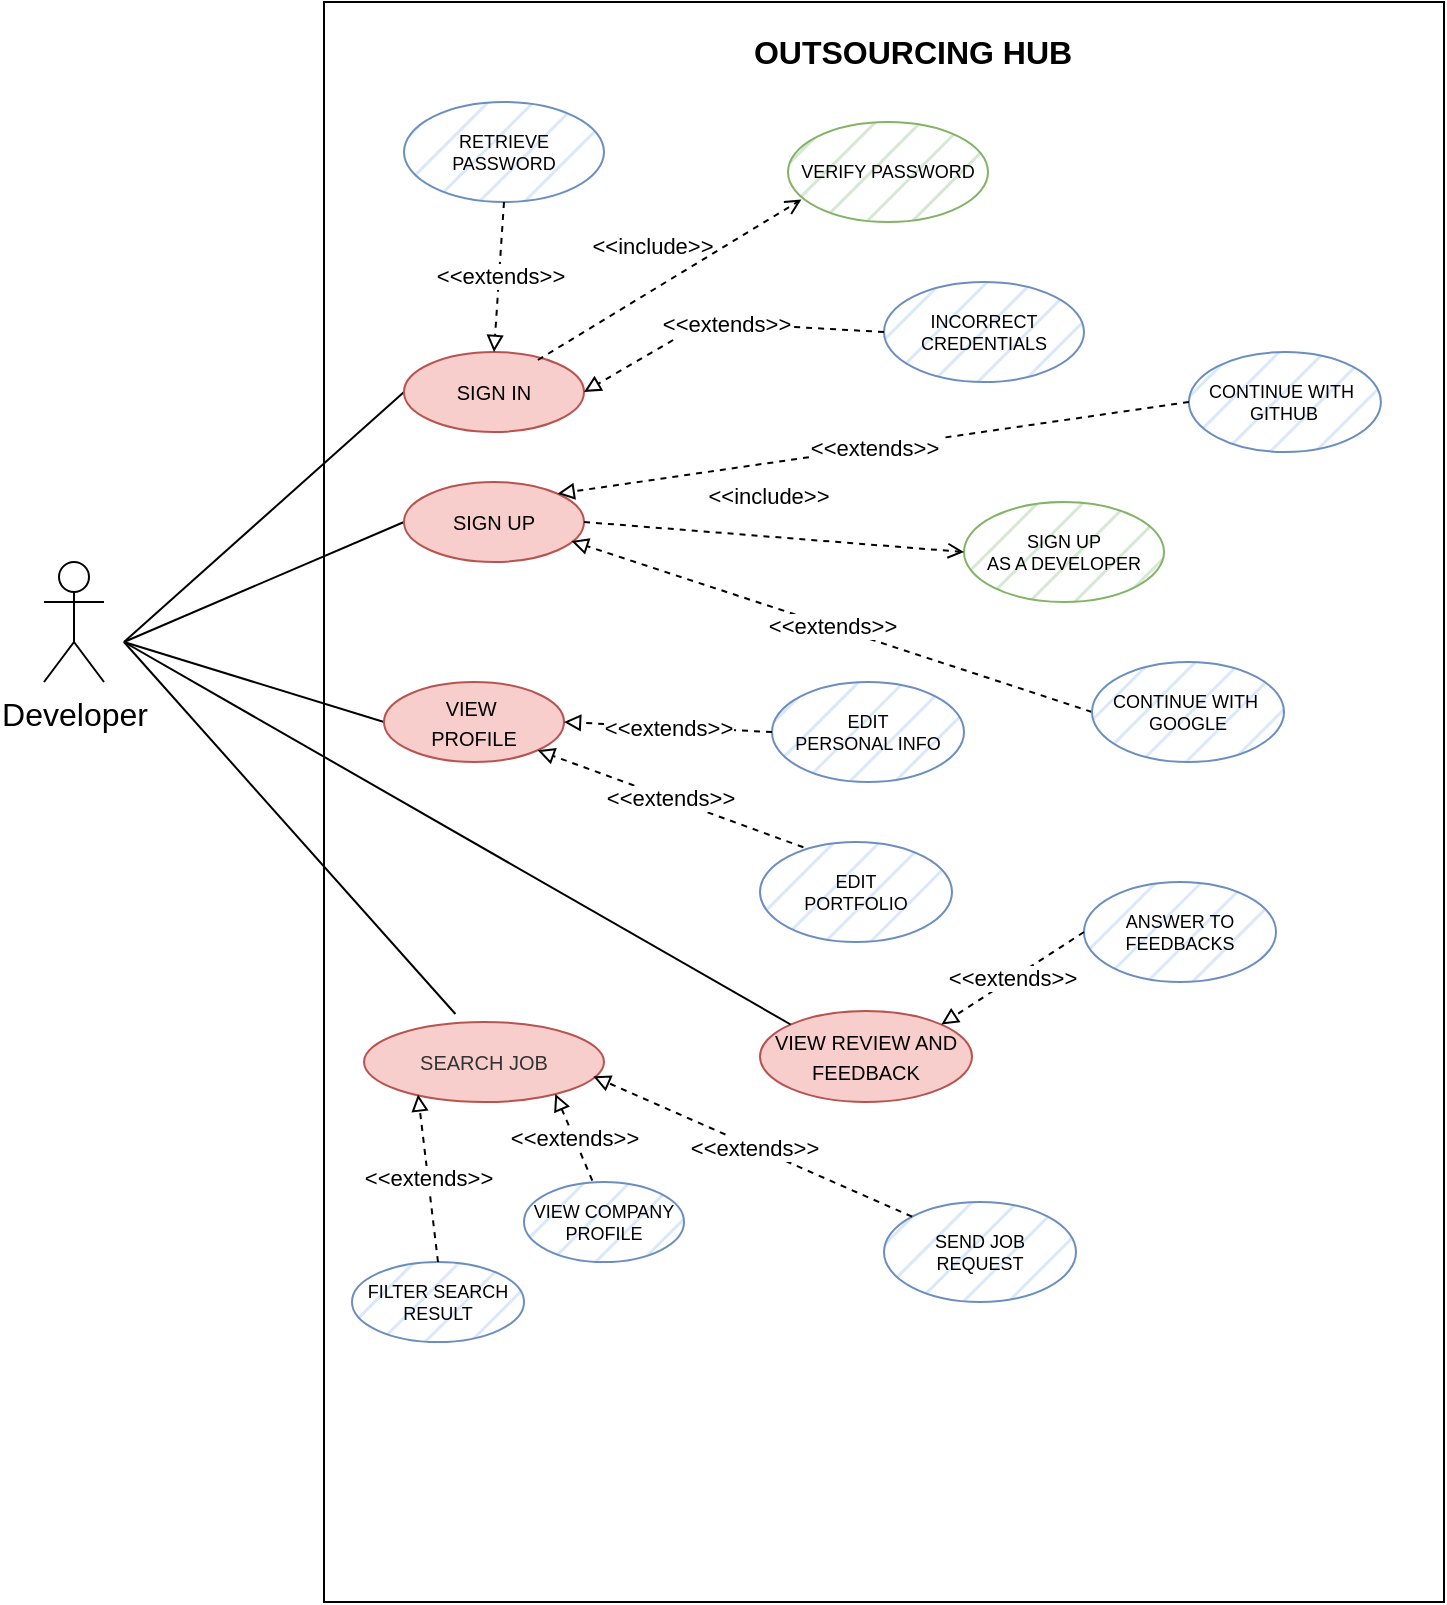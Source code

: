 <mxfile version="20.8.14" type="github"><diagram name="Pagina-1" id="2gnQn5dsZddcRE8RK6tl"><mxGraphModel dx="1781" dy="675" grid="1" gridSize="10" guides="1" tooltips="1" connect="1" arrows="1" fold="1" page="1" pageScale="1" pageWidth="827" pageHeight="1169" math="0" shadow="0"><root><mxCell id="0"/><mxCell id="1" parent="0"/><mxCell id="HYb9EO3i7QYgC3tbqvvC-1" value="" style="rounded=0;whiteSpace=wrap;html=1;" parent="1" vertex="1"><mxGeometry x="120" y="40" width="560" height="800" as="geometry"/></mxCell><mxCell id="HYb9EO3i7QYgC3tbqvvC-2" value="&lt;b&gt;&lt;font style=&quot;font-size: 16px;&quot;&gt;OUTSOURCING HUB&lt;/font&gt;&lt;/b&gt;" style="text;html=1;align=center;verticalAlign=middle;resizable=0;points=[];autosize=1;strokeColor=none;fillColor=none;" parent="1" vertex="1"><mxGeometry x="324" y="50" width="180" height="30" as="geometry"/></mxCell><mxCell id="tnNtf27b05TNXS0torjV-16" style="edgeStyle=none;rounded=0;orthogonalLoop=1;jettySize=auto;html=1;entryX=0;entryY=0.5;entryDx=0;entryDy=0;startArrow=none;startFill=0;strokeColor=default;endArrow=none;endFill=0;strokeWidth=1;" parent="1" target="tnNtf27b05TNXS0torjV-5" edge="1"><mxGeometry relative="1" as="geometry"><mxPoint x="20" y="360" as="sourcePoint"/></mxGeometry></mxCell><mxCell id="tnNtf27b05TNXS0torjV-20" style="edgeStyle=none;rounded=0;orthogonalLoop=1;jettySize=auto;html=1;entryX=0;entryY=0.5;entryDx=0;entryDy=0;strokeColor=default;strokeWidth=1;startArrow=none;startFill=0;endArrow=none;endFill=0;" parent="1" target="tnNtf27b05TNXS0torjV-19" edge="1"><mxGeometry relative="1" as="geometry"><mxPoint x="20" y="360" as="sourcePoint"/></mxGeometry></mxCell><mxCell id="tnNtf27b05TNXS0torjV-27" style="edgeStyle=none;rounded=0;orthogonalLoop=1;jettySize=auto;html=1;entryX=0;entryY=0.5;entryDx=0;entryDy=0;strokeColor=default;strokeWidth=1;fontSize=10;startArrow=none;startFill=0;endArrow=none;endFill=0;" parent="1" target="tnNtf27b05TNXS0torjV-22" edge="1"><mxGeometry relative="1" as="geometry"><mxPoint x="20" y="360" as="sourcePoint"/></mxGeometry></mxCell><mxCell id="HYb9EO3i7QYgC3tbqvvC-3" value="Developer" style="shape=umlActor;verticalLabelPosition=bottom;verticalAlign=top;html=1;outlineConnect=0;fontSize=16;" parent="1" vertex="1"><mxGeometry x="-20" y="320" width="30" height="60" as="geometry"/></mxCell><mxCell id="tnNtf27b05TNXS0torjV-5" value="&lt;font style=&quot;font-size: 10px;&quot;&gt;SIGN IN&lt;/font&gt;" style="ellipse;whiteSpace=wrap;html=1;fillColor=#f8cecc;strokeColor=#b85450;" parent="1" vertex="1"><mxGeometry x="160" y="215" width="90" height="40" as="geometry"/></mxCell><mxCell id="tnNtf27b05TNXS0torjV-7" value="&lt;font style=&quot;font-size: 9px;&quot;&gt;INCORRECT&lt;br style=&quot;font-size: 9px;&quot;&gt;CREDENTIALS&lt;/font&gt;" style="ellipse;whiteSpace=wrap;html=1;fillColor=#dae8fc;strokeColor=#6c8ebf;fontSize=9;strokeWidth=1;fillStyle=hatch;" parent="1" vertex="1"><mxGeometry x="400" y="180" width="100" height="50" as="geometry"/></mxCell><mxCell id="tnNtf27b05TNXS0torjV-14" value="&amp;lt;&amp;lt;extends&amp;gt;&amp;gt;" style="endArrow=block;endFill=0;html=1;rounded=0;dashed=1;exitX=0;exitY=0.5;exitDx=0;exitDy=0;entryX=1;entryY=0.5;entryDx=0;entryDy=0;" parent="1" source="tnNtf27b05TNXS0torjV-7" target="tnNtf27b05TNXS0torjV-5" edge="1"><mxGeometry x="-0.005" width="160" relative="1" as="geometry"><mxPoint x="320" y="270" as="sourcePoint"/><mxPoint x="480" y="270" as="targetPoint"/><Array as="points"><mxPoint x="310" y="200"/></Array><mxPoint as="offset"/></mxGeometry></mxCell><mxCell id="tnNtf27b05TNXS0torjV-19" value="&lt;font style=&quot;font-size: 10px;&quot;&gt;SIGN UP&lt;/font&gt;" style="ellipse;whiteSpace=wrap;html=1;fillColor=#f8cecc;strokeColor=#b85450;" parent="1" vertex="1"><mxGeometry x="160" y="280" width="90" height="40" as="geometry"/></mxCell><mxCell id="tnNtf27b05TNXS0torjV-22" value="&lt;font style=&quot;font-size: 10px;&quot;&gt;VIEW&amp;nbsp;&lt;br&gt;PROFILE&lt;/font&gt;" style="ellipse;whiteSpace=wrap;html=1;fillColor=#f8cecc;strokeColor=#b85450;" parent="1" vertex="1"><mxGeometry x="150" y="380" width="90" height="40" as="geometry"/></mxCell><mxCell id="tnNtf27b05TNXS0torjV-23" value="&lt;font style=&quot;font-size: 9px;&quot;&gt;EDIT&lt;br style=&quot;font-size: 9px;&quot;&gt;PERSONAL INFO&lt;br style=&quot;font-size: 9px;&quot;&gt;&lt;/font&gt;" style="ellipse;whiteSpace=wrap;html=1;fillColor=#dae8fc;strokeColor=#6c8ebf;fontSize=9;strokeWidth=1;fillStyle=hatch;" parent="1" vertex="1"><mxGeometry x="344" y="380" width="96" height="50" as="geometry"/></mxCell><mxCell id="tnNtf27b05TNXS0torjV-28" value="&lt;font style=&quot;font-size: 9px;&quot;&gt;RETRIEVE&lt;br style=&quot;font-size: 9px;&quot;&gt;PASSWORD&lt;/font&gt;" style="ellipse;whiteSpace=wrap;html=1;fillColor=#dae8fc;strokeColor=#6c8ebf;fontSize=9;strokeWidth=1;fillStyle=hatch;" parent="1" vertex="1"><mxGeometry x="160" y="90" width="100" height="50" as="geometry"/></mxCell><mxCell id="tnNtf27b05TNXS0torjV-29" value="&amp;lt;&amp;lt;extends&amp;gt;&amp;gt;" style="endArrow=block;endFill=0;html=1;rounded=0;dashed=1;exitX=0.5;exitY=1;exitDx=0;exitDy=0;entryX=0.5;entryY=0;entryDx=0;entryDy=0;" parent="1" source="tnNtf27b05TNXS0torjV-28" target="tnNtf27b05TNXS0torjV-5" edge="1"><mxGeometry x="-0.009" width="160" relative="1" as="geometry"><mxPoint x="190" y="230" as="sourcePoint"/><mxPoint x="120" y="195" as="targetPoint"/><Array as="points"/><mxPoint as="offset"/></mxGeometry></mxCell><mxCell id="tnNtf27b05TNXS0torjV-30" value="&lt;font style=&quot;font-size: 9px;&quot;&gt;EDIT&lt;br style=&quot;font-size: 9px;&quot;&gt;PORTFOLIO&lt;br style=&quot;font-size: 9px;&quot;&gt;&lt;/font&gt;" style="ellipse;whiteSpace=wrap;html=1;fillColor=#dae8fc;strokeColor=#6c8ebf;fontSize=9;strokeWidth=1;fillStyle=hatch;" parent="1" vertex="1"><mxGeometry x="338" y="460" width="96" height="50" as="geometry"/></mxCell><mxCell id="tnNtf27b05TNXS0torjV-34" value="&amp;lt;&amp;lt;extends&amp;gt;&amp;gt;" style="endArrow=block;endFill=0;html=1;rounded=0;dashed=1;exitX=0;exitY=0.5;exitDx=0;exitDy=0;entryX=1;entryY=0.5;entryDx=0;entryDy=0;" parent="1" source="tnNtf27b05TNXS0torjV-23" target="tnNtf27b05TNXS0torjV-22" edge="1"><mxGeometry x="-0.001" width="160" relative="1" as="geometry"><mxPoint x="350.0" y="185" as="sourcePoint"/><mxPoint x="260" y="245" as="targetPoint"/><Array as="points"/><mxPoint as="offset"/></mxGeometry></mxCell><mxCell id="tnNtf27b05TNXS0torjV-35" value="&amp;lt;&amp;lt;extends&amp;gt;&amp;gt;" style="endArrow=block;endFill=0;html=1;rounded=0;dashed=1;exitX=0.226;exitY=0.053;exitDx=0;exitDy=0;exitPerimeter=0;entryX=1;entryY=1;entryDx=0;entryDy=0;" parent="1" source="tnNtf27b05TNXS0torjV-30" target="tnNtf27b05TNXS0torjV-22" edge="1"><mxGeometry x="-0.001" width="160" relative="1" as="geometry"><mxPoint x="250" y="430.0" as="sourcePoint"/><mxPoint x="362" y="430.0" as="targetPoint"/><Array as="points"/><mxPoint as="offset"/></mxGeometry></mxCell><mxCell id="tnNtf27b05TNXS0torjV-36" value="&amp;lt;&amp;lt;extends&amp;gt;&amp;gt;" style="endArrow=block;endFill=0;html=1;rounded=0;dashed=1;exitX=0;exitY=0.5;exitDx=0;exitDy=0;entryX=0.93;entryY=0.738;entryDx=0;entryDy=0;entryPerimeter=0;" parent="1" source="tnNtf27b05TNXS0torjV-38" target="tnNtf27b05TNXS0torjV-19" edge="1"><mxGeometry x="-0.002" width="160" relative="1" as="geometry"><mxPoint x="250" y="430.0" as="sourcePoint"/><mxPoint x="250" y="300" as="targetPoint"/><Array as="points"/><mxPoint as="offset"/></mxGeometry></mxCell><mxCell id="tnNtf27b05TNXS0torjV-38" value="&lt;font style=&quot;font-size: 9px;&quot;&gt;CONTINUE WITH&amp;nbsp;&lt;br style=&quot;font-size: 9px;&quot;&gt;GOOGLE&lt;br style=&quot;font-size: 9px;&quot;&gt;&lt;/font&gt;" style="ellipse;whiteSpace=wrap;html=1;fillColor=#dae8fc;strokeColor=#6c8ebf;fontSize=9;strokeWidth=1;fillStyle=hatch;" parent="1" vertex="1"><mxGeometry x="504" y="370" width="96" height="50" as="geometry"/></mxCell><mxCell id="tnNtf27b05TNXS0torjV-39" value="&lt;font style=&quot;font-size: 9px;&quot;&gt;CONTINUE WITH&amp;nbsp;&lt;br style=&quot;font-size: 9px;&quot;&gt;GITHUB&lt;br style=&quot;font-size: 9px;&quot;&gt;&lt;/font&gt;" style="ellipse;whiteSpace=wrap;html=1;fillColor=#dae8fc;strokeColor=#6c8ebf;fontSize=9;strokeWidth=1;fillStyle=hatch;" parent="1" vertex="1"><mxGeometry x="552.45" y="215" width="96" height="50" as="geometry"/></mxCell><mxCell id="tnNtf27b05TNXS0torjV-41" value="&amp;lt;&amp;lt;extends&amp;gt;&amp;gt;" style="endArrow=block;endFill=0;html=1;rounded=0;dashed=1;exitX=0;exitY=0.5;exitDx=0;exitDy=0;entryX=1;entryY=0;entryDx=0;entryDy=0;" parent="1" source="tnNtf27b05TNXS0torjV-39" target="tnNtf27b05TNXS0torjV-19" edge="1"><mxGeometry x="-0.002" width="160" relative="1" as="geometry"><mxPoint x="260" y="310.0" as="sourcePoint"/><mxPoint x="362" y="335.0" as="targetPoint"/><Array as="points"/><mxPoint as="offset"/></mxGeometry></mxCell><mxCell id="pXMp4Kn1TM848HMNzgxB-1" value="&amp;lt;&amp;lt;include&amp;gt;&amp;gt;" style="html=1;verticalAlign=bottom;labelBackgroundColor=none;endArrow=open;endFill=0;dashed=1;rounded=0;exitX=0.744;exitY=0.1;exitDx=0;exitDy=0;exitPerimeter=0;entryX=0.067;entryY=0.776;entryDx=0;entryDy=0;entryPerimeter=0;" parent="1" source="tnNtf27b05TNXS0torjV-5" target="pXMp4Kn1TM848HMNzgxB-2" edge="1"><mxGeometry x="-0.033" y="11" width="160" relative="1" as="geometry"><mxPoint x="288" y="140" as="sourcePoint"/><mxPoint x="450" y="130" as="targetPoint"/><mxPoint x="-1" as="offset"/></mxGeometry></mxCell><mxCell id="pXMp4Kn1TM848HMNzgxB-2" value="&lt;font style=&quot;font-size: 9px;&quot;&gt;VERIFY PASSWORD&lt;/font&gt;" style="ellipse;whiteSpace=wrap;html=1;fillColor=#d5e8d4;strokeColor=#82b366;fontSize=9;strokeWidth=1;fillStyle=hatch;" parent="1" vertex="1"><mxGeometry x="352" y="100" width="100" height="50" as="geometry"/></mxCell><mxCell id="pXMp4Kn1TM848HMNzgxB-8" value="&lt;font size=&quot;1&quot;&gt;VIEW REVIEW AND FEEDBACK&lt;/font&gt;" style="ellipse;whiteSpace=wrap;html=1;fillColor=#f8cecc;strokeColor=#b85450;" parent="1" vertex="1"><mxGeometry x="338" y="544.5" width="106" height="45.5" as="geometry"/></mxCell><mxCell id="pXMp4Kn1TM848HMNzgxB-10" style="edgeStyle=none;rounded=0;orthogonalLoop=1;jettySize=auto;html=1;exitX=0;exitY=0;exitDx=0;exitDy=0;strokeColor=default;strokeWidth=1;fontSize=10;startArrow=none;startFill=0;endArrow=none;endFill=0;" parent="1" source="pXMp4Kn1TM848HMNzgxB-8" edge="1"><mxGeometry relative="1" as="geometry"><mxPoint x="20" y="360" as="targetPoint"/><mxPoint x="260.0" y="685.858" as="sourcePoint"/></mxGeometry></mxCell><mxCell id="pXMp4Kn1TM848HMNzgxB-13" value="&lt;span style=&quot;caret-color: rgb(0, 0, 0); font-family: Helvetica; font-size: x-small; font-style: normal; font-variant-caps: normal; font-weight: 400; letter-spacing: normal; text-align: center; text-indent: 0px; text-transform: none; word-spacing: 0px; -webkit-text-stroke-width: 0px; text-decoration: none; float: none; display: inline !important;&quot;&gt;&lt;font color=&quot;#333333&quot;&gt;SEARCH JOB&lt;/font&gt;&lt;/span&gt;" style="ellipse;whiteSpace=wrap;html=1;fillColor=#f8cecc;strokeColor=#b85450;" parent="1" vertex="1"><mxGeometry x="140" y="550" width="120" height="40" as="geometry"/></mxCell><mxCell id="pXMp4Kn1TM848HMNzgxB-14" style="edgeStyle=none;rounded=0;orthogonalLoop=1;jettySize=auto;html=1;strokeColor=default;strokeWidth=1;fontSize=10;startArrow=none;startFill=0;endArrow=none;endFill=0;exitX=0.381;exitY=-0.1;exitDx=0;exitDy=0;exitPerimeter=0;" parent="1" source="pXMp4Kn1TM848HMNzgxB-13" edge="1"><mxGeometry relative="1" as="geometry"><mxPoint x="20" y="360" as="targetPoint"/><mxPoint x="193.18" y="625.858" as="sourcePoint"/></mxGeometry></mxCell><mxCell id="pXMp4Kn1TM848HMNzgxB-19" value="&lt;font style=&quot;font-size: 9px;&quot;&gt;SEND JOB&lt;br&gt;REQUEST&lt;br style=&quot;font-size: 9px;&quot;&gt;&lt;/font&gt;" style="ellipse;whiteSpace=wrap;html=1;fillColor=#dae8fc;strokeColor=#6c8ebf;fontSize=9;strokeWidth=1;fillStyle=hatch;" parent="1" vertex="1"><mxGeometry x="400" y="640" width="96" height="50" as="geometry"/></mxCell><mxCell id="pXMp4Kn1TM848HMNzgxB-24" value="&lt;font style=&quot;font-size: 9px;&quot;&gt;FILTER SEARCH RESULT&lt;br style=&quot;font-size: 9px;&quot;&gt;&lt;/font&gt;" style="ellipse;whiteSpace=wrap;html=1;fillColor=#dae8fc;strokeColor=#6c8ebf;fontSize=9;strokeWidth=1;fillStyle=hatch;" parent="1" vertex="1"><mxGeometry x="134" y="670" width="86" height="40" as="geometry"/></mxCell><mxCell id="pXMp4Kn1TM848HMNzgxB-25" value="&lt;font style=&quot;font-size: 9px;&quot;&gt;VIEW COMPANY PROFILE&lt;br style=&quot;font-size: 9px;&quot;&gt;&lt;/font&gt;" style="ellipse;whiteSpace=wrap;html=1;fillColor=#dae8fc;strokeColor=#6c8ebf;fontSize=9;strokeWidth=1;fillStyle=hatch;" parent="1" vertex="1"><mxGeometry x="220" y="630" width="80" height="40" as="geometry"/></mxCell><mxCell id="pXMp4Kn1TM848HMNzgxB-26" value="&amp;lt;&amp;lt;extends&amp;gt;&amp;gt;" style="endArrow=block;endFill=0;html=1;rounded=0;dashed=1;exitX=0.5;exitY=0;exitDx=0;exitDy=0;entryX=0.225;entryY=0.906;entryDx=0;entryDy=0;entryPerimeter=0;" parent="1" source="pXMp4Kn1TM848HMNzgxB-24" target="pXMp4Kn1TM848HMNzgxB-13" edge="1"><mxGeometry x="-0.001" width="160" relative="1" as="geometry"><mxPoint x="199.18" y="604.142" as="sourcePoint"/><mxPoint x="160" y="630" as="targetPoint"/><Array as="points"/><mxPoint as="offset"/></mxGeometry></mxCell><mxCell id="pXMp4Kn1TM848HMNzgxB-27" value="&amp;lt;&amp;lt;extends&amp;gt;&amp;gt;" style="endArrow=block;endFill=0;html=1;rounded=0;dashed=1;exitX=0.427;exitY=-0.018;exitDx=0;exitDy=0;entryX=0.797;entryY=0.899;entryDx=0;entryDy=0;exitPerimeter=0;entryPerimeter=0;" parent="1" source="pXMp4Kn1TM848HMNzgxB-25" target="pXMp4Kn1TM848HMNzgxB-13" edge="1"><mxGeometry x="-0.014" width="160" relative="1" as="geometry"><mxPoint x="230.004" y="600.002" as="sourcePoint"/><mxPoint x="232.43" y="645.86" as="targetPoint"/><Array as="points"/><mxPoint as="offset"/></mxGeometry></mxCell><mxCell id="1_dE9CeZX_-XwsKLI6GI-2" value="&amp;lt;&amp;lt;extends&amp;gt;&amp;gt;" style="endArrow=block;endFill=0;html=1;rounded=0;dashed=1;exitX=0;exitY=0;exitDx=0;exitDy=0;entryX=0.956;entryY=0.68;entryDx=0;entryDy=0;entryPerimeter=0;" parent="1" source="pXMp4Kn1TM848HMNzgxB-19" target="pXMp4Kn1TM848HMNzgxB-13" edge="1"><mxGeometry x="-0.014" width="160" relative="1" as="geometry"><mxPoint x="264.16" y="639.28" as="sourcePoint"/><mxPoint x="245.64" y="595.96" as="targetPoint"/><Array as="points"/><mxPoint as="offset"/></mxGeometry></mxCell><mxCell id="1_dE9CeZX_-XwsKLI6GI-3" value="&lt;font style=&quot;font-size: 9px;&quot;&gt;ANSWER TO&lt;br&gt;FEEDBACKS&lt;br style=&quot;font-size: 9px;&quot;&gt;&lt;/font&gt;" style="ellipse;whiteSpace=wrap;html=1;fillColor=#dae8fc;strokeColor=#6c8ebf;fontSize=9;strokeWidth=1;fillStyle=hatch;" parent="1" vertex="1"><mxGeometry x="500" y="480" width="96" height="50" as="geometry"/></mxCell><mxCell id="1_dE9CeZX_-XwsKLI6GI-4" value="&amp;lt;&amp;lt;extends&amp;gt;&amp;gt;" style="endArrow=block;endFill=0;html=1;rounded=0;dashed=1;exitX=0;exitY=0.5;exitDx=0;exitDy=0;entryX=1;entryY=0;entryDx=0;entryDy=0;" parent="1" source="1_dE9CeZX_-XwsKLI6GI-3" target="pXMp4Kn1TM848HMNzgxB-8" edge="1"><mxGeometry x="-0.001" width="160" relative="1" as="geometry"><mxPoint x="369.696" y="472.65" as="sourcePoint"/><mxPoint x="236.658" y="424.214" as="targetPoint"/><Array as="points"/><mxPoint as="offset"/></mxGeometry></mxCell><mxCell id="1_dE9CeZX_-XwsKLI6GI-5" value="&lt;font style=&quot;font-size: 9px;&quot;&gt;SIGN UP&lt;br&gt;AS A DEVELOPER&lt;br&gt;&lt;/font&gt;" style="ellipse;whiteSpace=wrap;html=1;fillColor=#d5e8d4;strokeColor=#82b366;fontSize=9;strokeWidth=1;fillStyle=hatch;" parent="1" vertex="1"><mxGeometry x="440" y="290" width="100" height="50" as="geometry"/></mxCell><mxCell id="1_dE9CeZX_-XwsKLI6GI-6" value="&amp;lt;&amp;lt;include&amp;gt;&amp;gt;" style="html=1;verticalAlign=bottom;labelBackgroundColor=none;endArrow=open;endFill=0;dashed=1;rounded=0;exitX=1;exitY=0.5;exitDx=0;exitDy=0;entryX=0;entryY=0.5;entryDx=0;entryDy=0;" parent="1" source="tnNtf27b05TNXS0torjV-19" target="1_dE9CeZX_-XwsKLI6GI-5" edge="1"><mxGeometry x="-0.033" y="11" width="160" relative="1" as="geometry"><mxPoint x="236.96" y="229" as="sourcePoint"/><mxPoint x="368.7" y="148.8" as="targetPoint"/><mxPoint x="-1" as="offset"/></mxGeometry></mxCell></root></mxGraphModel></diagram></mxfile>